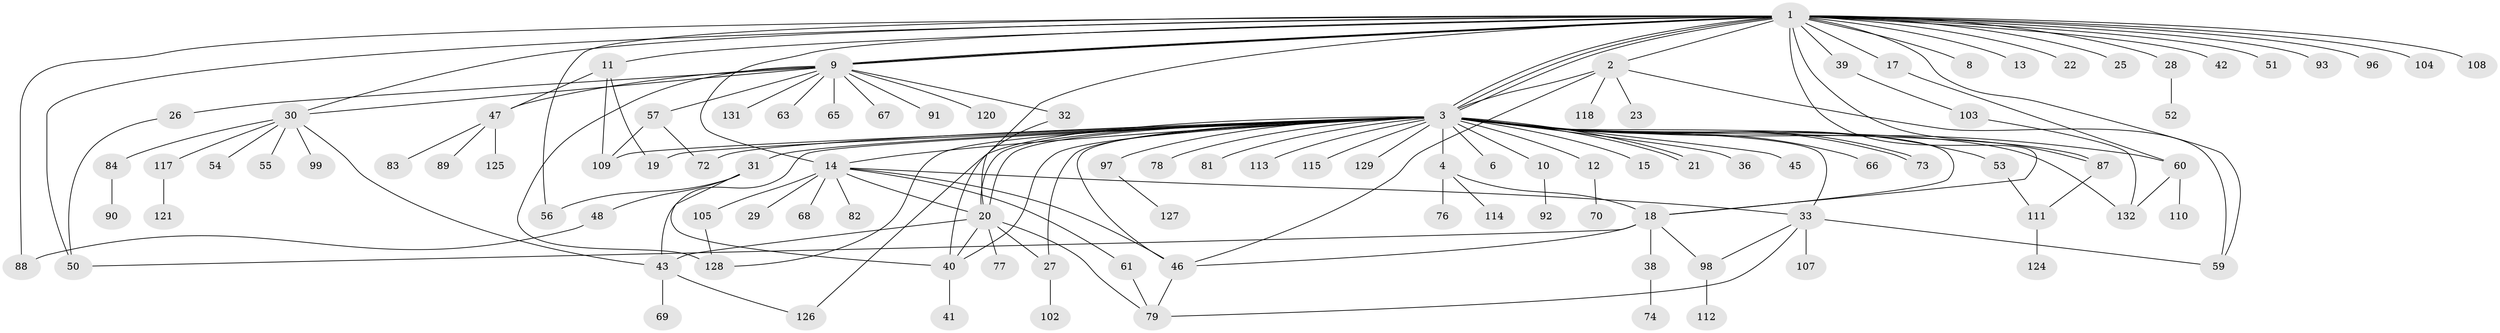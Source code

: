 // original degree distribution, {30: 0.007575757575757576, 5: 0.030303030303030304, 43: 0.007575757575757576, 4: 0.06060606060606061, 2: 0.2196969696969697, 1: 0.4772727272727273, 16: 0.007575757575757576, 10: 0.007575757575757576, 7: 0.015151515151515152, 3: 0.13636363636363635, 6: 0.030303030303030304}
// Generated by graph-tools (version 1.1) at 2025/41/03/06/25 10:41:47]
// undirected, 105 vertices, 151 edges
graph export_dot {
graph [start="1"]
  node [color=gray90,style=filled];
  1 [super="+7"];
  2 [super="+80"];
  3 [super="+5"];
  4 [super="+24"];
  6;
  8;
  9 [super="+75"];
  10;
  11 [super="+35"];
  12;
  13;
  14 [super="+16"];
  15;
  17 [super="+85"];
  18 [super="+37"];
  19 [super="+64"];
  20 [super="+34"];
  21;
  22;
  23;
  25;
  26;
  27 [super="+123"];
  28;
  29;
  30 [super="+58"];
  31 [super="+119"];
  32;
  33 [super="+71"];
  36;
  38;
  39 [super="+116"];
  40 [super="+44"];
  41;
  42;
  43 [super="+101"];
  45;
  46;
  47 [super="+62"];
  48 [super="+49"];
  50 [super="+122"];
  51;
  52;
  53;
  54;
  55;
  56;
  57 [super="+94"];
  59;
  60;
  61 [super="+130"];
  63;
  65;
  66;
  67;
  68;
  69;
  70;
  72;
  73;
  74 [super="+86"];
  76;
  77;
  78;
  79 [super="+95"];
  81;
  82;
  83;
  84;
  87 [super="+106"];
  88;
  89;
  90;
  91;
  92;
  93;
  96;
  97;
  98 [super="+100"];
  99;
  102;
  103;
  104;
  105;
  107;
  108;
  109;
  110;
  111;
  112;
  113;
  114;
  115;
  117;
  118;
  120;
  121;
  124;
  125;
  126;
  127;
  128;
  129;
  131;
  132;
  1 -- 2;
  1 -- 3;
  1 -- 3;
  1 -- 3;
  1 -- 8;
  1 -- 9;
  1 -- 9;
  1 -- 9;
  1 -- 11;
  1 -- 13;
  1 -- 14;
  1 -- 17;
  1 -- 18;
  1 -- 20;
  1 -- 22;
  1 -- 25;
  1 -- 28;
  1 -- 42;
  1 -- 50;
  1 -- 51;
  1 -- 56;
  1 -- 59;
  1 -- 87;
  1 -- 88;
  1 -- 93;
  1 -- 96;
  1 -- 104;
  1 -- 108;
  1 -- 30;
  1 -- 39;
  2 -- 3;
  2 -- 23;
  2 -- 59;
  2 -- 118;
  2 -- 46;
  3 -- 4;
  3 -- 6;
  3 -- 10;
  3 -- 12;
  3 -- 14;
  3 -- 18;
  3 -- 19;
  3 -- 20;
  3 -- 20;
  3 -- 21;
  3 -- 21;
  3 -- 27;
  3 -- 31;
  3 -- 33 [weight=2];
  3 -- 36;
  3 -- 43;
  3 -- 45;
  3 -- 46;
  3 -- 53;
  3 -- 60;
  3 -- 66;
  3 -- 72;
  3 -- 73;
  3 -- 73;
  3 -- 78;
  3 -- 81;
  3 -- 97;
  3 -- 109;
  3 -- 113;
  3 -- 115;
  3 -- 126;
  3 -- 128;
  3 -- 129;
  3 -- 132;
  3 -- 15;
  3 -- 87;
  3 -- 40;
  4 -- 76;
  4 -- 114;
  4 -- 18;
  9 -- 26;
  9 -- 30;
  9 -- 32;
  9 -- 47;
  9 -- 57;
  9 -- 63;
  9 -- 65;
  9 -- 67;
  9 -- 91;
  9 -- 120;
  9 -- 128;
  9 -- 131;
  10 -- 92;
  11 -- 47;
  11 -- 109;
  11 -- 19;
  12 -- 70;
  14 -- 46;
  14 -- 61;
  14 -- 68;
  14 -- 82;
  14 -- 105;
  14 -- 29;
  14 -- 20;
  14 -- 33;
  17 -- 60;
  18 -- 38;
  18 -- 46;
  18 -- 50;
  18 -- 98;
  20 -- 40;
  20 -- 79;
  20 -- 43;
  20 -- 27;
  20 -- 77;
  26 -- 50;
  27 -- 102;
  28 -- 52;
  30 -- 54;
  30 -- 55;
  30 -- 84;
  30 -- 99;
  30 -- 117;
  30 -- 43;
  31 -- 48;
  31 -- 56;
  31 -- 40;
  32 -- 40;
  33 -- 107;
  33 -- 98;
  33 -- 59;
  33 -- 79;
  38 -- 74;
  39 -- 103;
  40 -- 41;
  43 -- 69;
  43 -- 126;
  46 -- 79;
  47 -- 83;
  47 -- 89;
  47 -- 125;
  48 -- 88;
  53 -- 111;
  57 -- 72;
  57 -- 109;
  60 -- 110;
  60 -- 132;
  61 -- 79;
  84 -- 90;
  87 -- 111;
  97 -- 127;
  98 -- 112;
  103 -- 132;
  105 -- 128;
  111 -- 124;
  117 -- 121;
}
